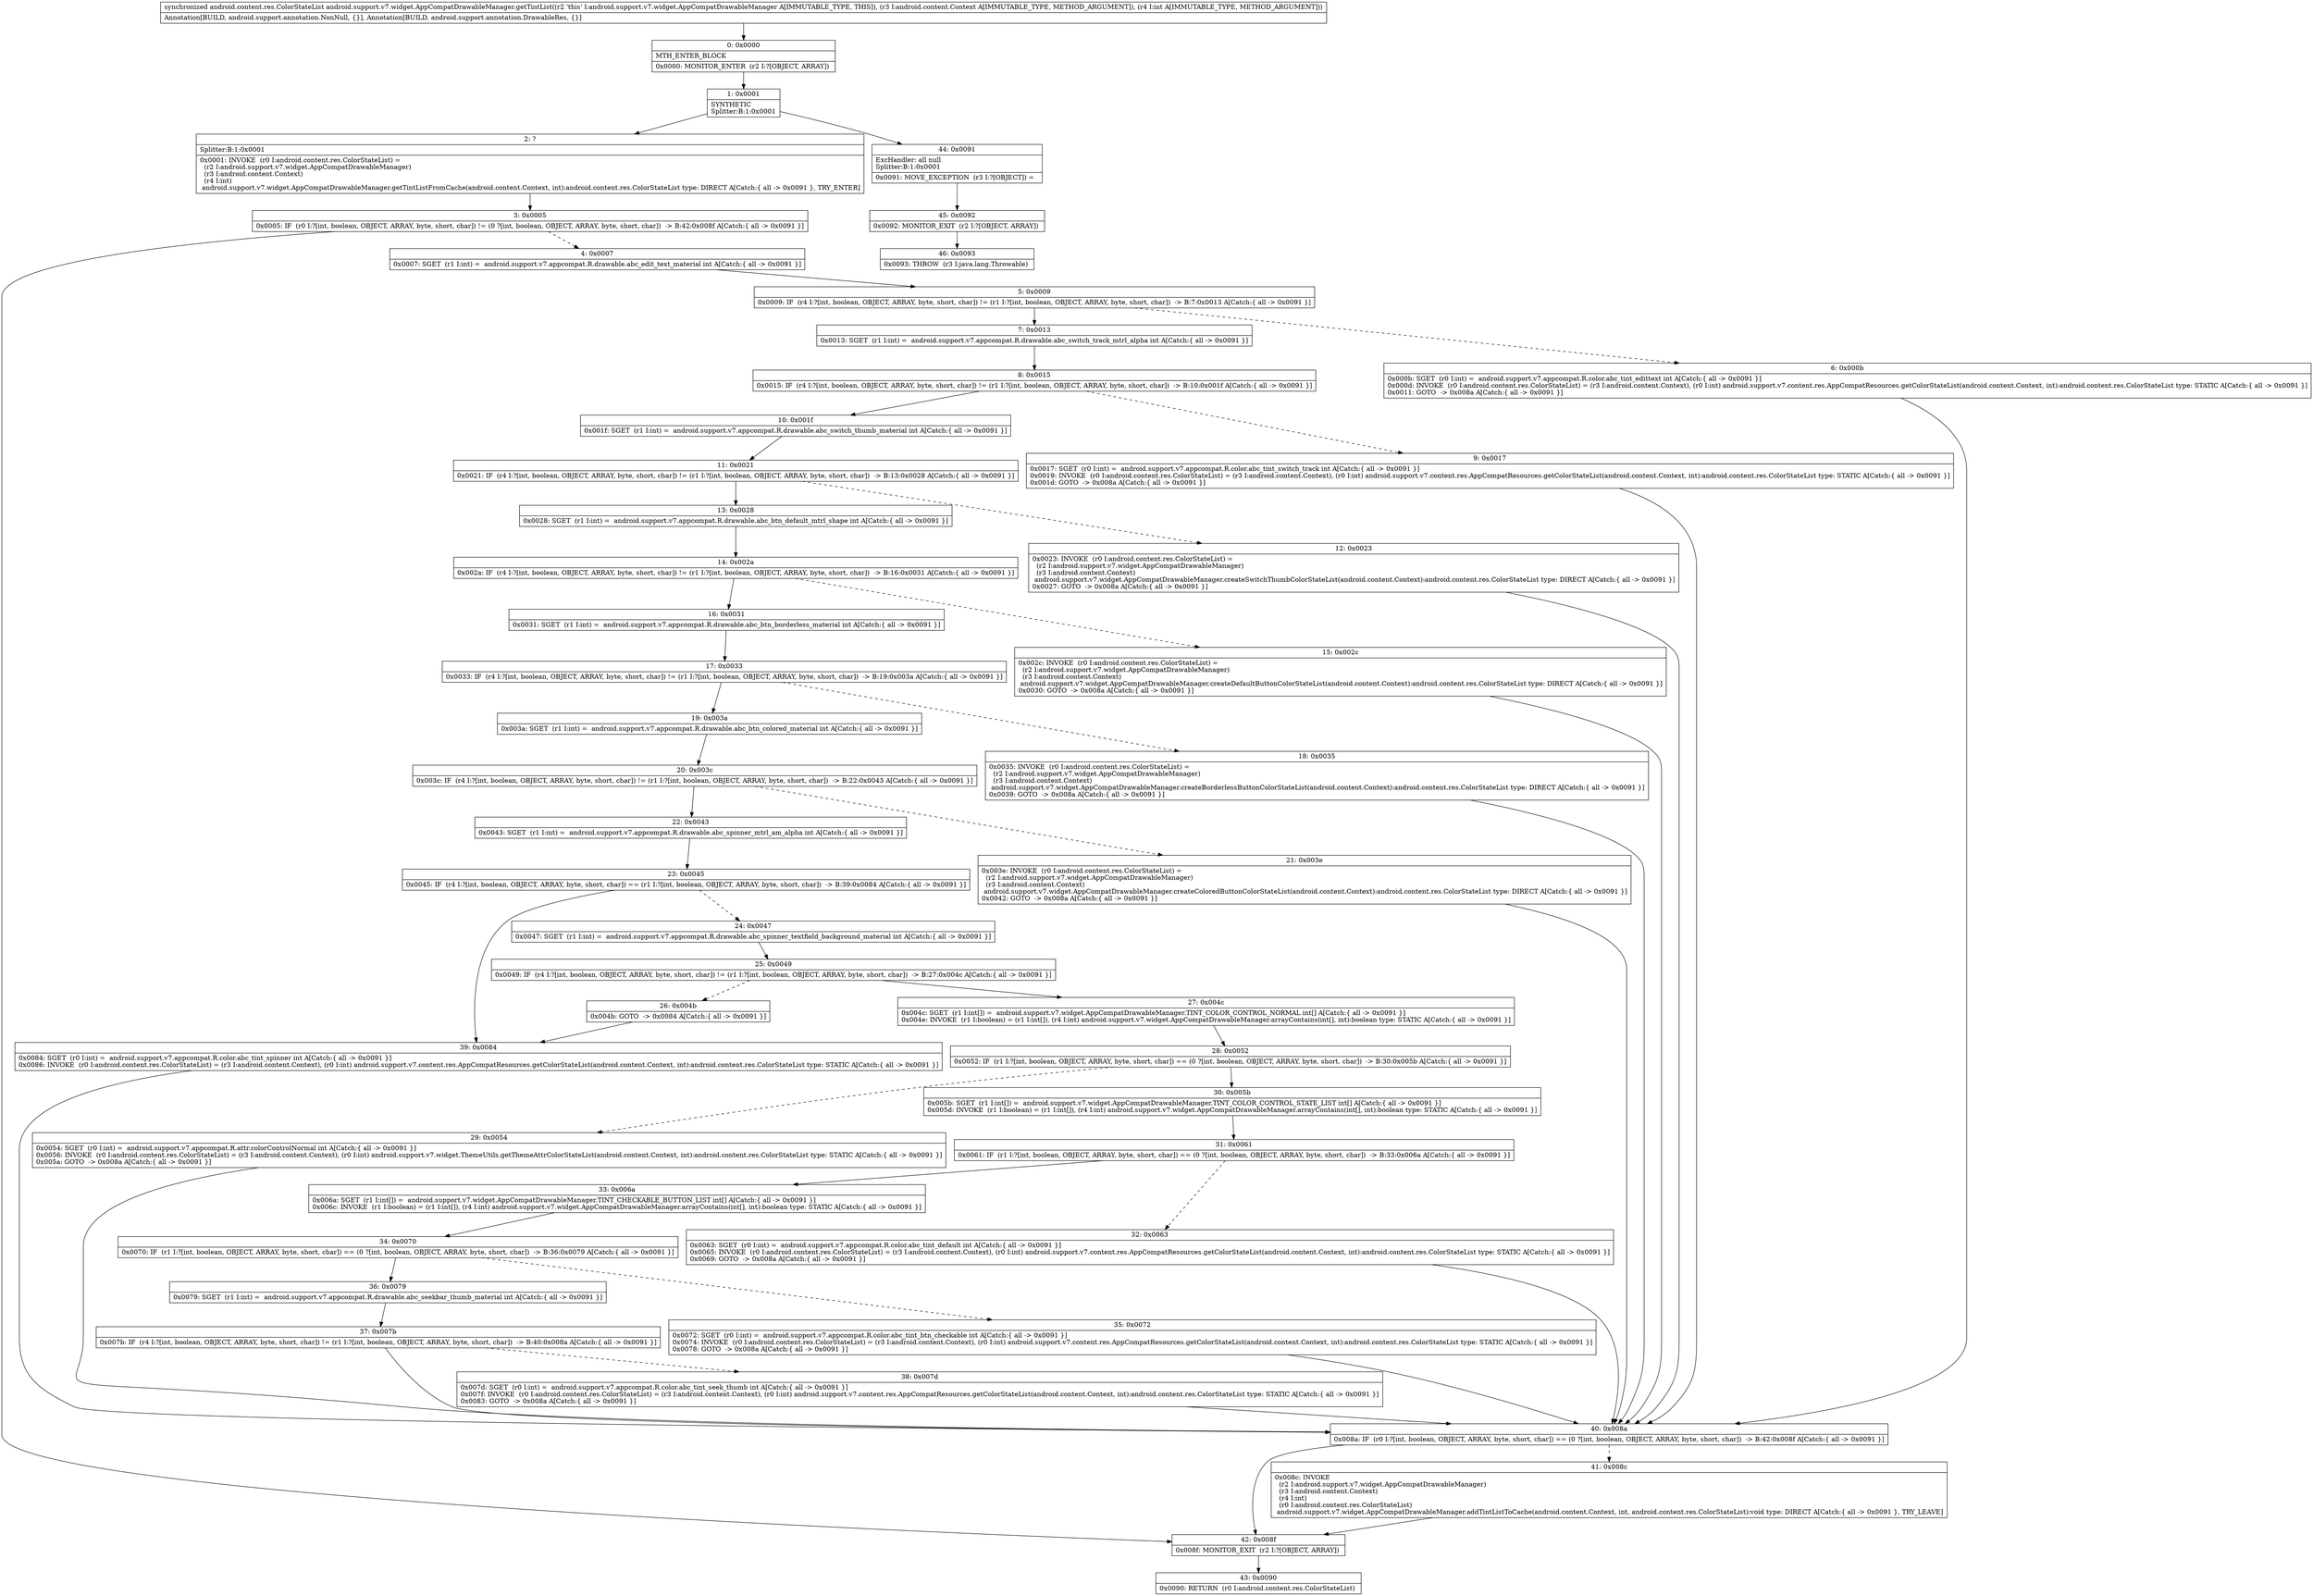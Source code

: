 digraph "CFG forandroid.support.v7.widget.AppCompatDrawableManager.getTintList(Landroid\/content\/Context;I)Landroid\/content\/res\/ColorStateList;" {
Node_0 [shape=record,label="{0\:\ 0x0000|MTH_ENTER_BLOCK\l|0x0000: MONITOR_ENTER  (r2 I:?[OBJECT, ARRAY]) \l}"];
Node_1 [shape=record,label="{1\:\ 0x0001|SYNTHETIC\lSplitter:B:1:0x0001\l}"];
Node_2 [shape=record,label="{2\:\ ?|Splitter:B:1:0x0001\l|0x0001: INVOKE  (r0 I:android.content.res.ColorStateList) = \l  (r2 I:android.support.v7.widget.AppCompatDrawableManager)\l  (r3 I:android.content.Context)\l  (r4 I:int)\l android.support.v7.widget.AppCompatDrawableManager.getTintListFromCache(android.content.Context, int):android.content.res.ColorStateList type: DIRECT A[Catch:\{ all \-\> 0x0091 \}, TRY_ENTER]\l}"];
Node_3 [shape=record,label="{3\:\ 0x0005|0x0005: IF  (r0 I:?[int, boolean, OBJECT, ARRAY, byte, short, char]) != (0 ?[int, boolean, OBJECT, ARRAY, byte, short, char])  \-\> B:42:0x008f A[Catch:\{ all \-\> 0x0091 \}]\l}"];
Node_4 [shape=record,label="{4\:\ 0x0007|0x0007: SGET  (r1 I:int) =  android.support.v7.appcompat.R.drawable.abc_edit_text_material int A[Catch:\{ all \-\> 0x0091 \}]\l}"];
Node_5 [shape=record,label="{5\:\ 0x0009|0x0009: IF  (r4 I:?[int, boolean, OBJECT, ARRAY, byte, short, char]) != (r1 I:?[int, boolean, OBJECT, ARRAY, byte, short, char])  \-\> B:7:0x0013 A[Catch:\{ all \-\> 0x0091 \}]\l}"];
Node_6 [shape=record,label="{6\:\ 0x000b|0x000b: SGET  (r0 I:int) =  android.support.v7.appcompat.R.color.abc_tint_edittext int A[Catch:\{ all \-\> 0x0091 \}]\l0x000d: INVOKE  (r0 I:android.content.res.ColorStateList) = (r3 I:android.content.Context), (r0 I:int) android.support.v7.content.res.AppCompatResources.getColorStateList(android.content.Context, int):android.content.res.ColorStateList type: STATIC A[Catch:\{ all \-\> 0x0091 \}]\l0x0011: GOTO  \-\> 0x008a A[Catch:\{ all \-\> 0x0091 \}]\l}"];
Node_7 [shape=record,label="{7\:\ 0x0013|0x0013: SGET  (r1 I:int) =  android.support.v7.appcompat.R.drawable.abc_switch_track_mtrl_alpha int A[Catch:\{ all \-\> 0x0091 \}]\l}"];
Node_8 [shape=record,label="{8\:\ 0x0015|0x0015: IF  (r4 I:?[int, boolean, OBJECT, ARRAY, byte, short, char]) != (r1 I:?[int, boolean, OBJECT, ARRAY, byte, short, char])  \-\> B:10:0x001f A[Catch:\{ all \-\> 0x0091 \}]\l}"];
Node_9 [shape=record,label="{9\:\ 0x0017|0x0017: SGET  (r0 I:int) =  android.support.v7.appcompat.R.color.abc_tint_switch_track int A[Catch:\{ all \-\> 0x0091 \}]\l0x0019: INVOKE  (r0 I:android.content.res.ColorStateList) = (r3 I:android.content.Context), (r0 I:int) android.support.v7.content.res.AppCompatResources.getColorStateList(android.content.Context, int):android.content.res.ColorStateList type: STATIC A[Catch:\{ all \-\> 0x0091 \}]\l0x001d: GOTO  \-\> 0x008a A[Catch:\{ all \-\> 0x0091 \}]\l}"];
Node_10 [shape=record,label="{10\:\ 0x001f|0x001f: SGET  (r1 I:int) =  android.support.v7.appcompat.R.drawable.abc_switch_thumb_material int A[Catch:\{ all \-\> 0x0091 \}]\l}"];
Node_11 [shape=record,label="{11\:\ 0x0021|0x0021: IF  (r4 I:?[int, boolean, OBJECT, ARRAY, byte, short, char]) != (r1 I:?[int, boolean, OBJECT, ARRAY, byte, short, char])  \-\> B:13:0x0028 A[Catch:\{ all \-\> 0x0091 \}]\l}"];
Node_12 [shape=record,label="{12\:\ 0x0023|0x0023: INVOKE  (r0 I:android.content.res.ColorStateList) = \l  (r2 I:android.support.v7.widget.AppCompatDrawableManager)\l  (r3 I:android.content.Context)\l android.support.v7.widget.AppCompatDrawableManager.createSwitchThumbColorStateList(android.content.Context):android.content.res.ColorStateList type: DIRECT A[Catch:\{ all \-\> 0x0091 \}]\l0x0027: GOTO  \-\> 0x008a A[Catch:\{ all \-\> 0x0091 \}]\l}"];
Node_13 [shape=record,label="{13\:\ 0x0028|0x0028: SGET  (r1 I:int) =  android.support.v7.appcompat.R.drawable.abc_btn_default_mtrl_shape int A[Catch:\{ all \-\> 0x0091 \}]\l}"];
Node_14 [shape=record,label="{14\:\ 0x002a|0x002a: IF  (r4 I:?[int, boolean, OBJECT, ARRAY, byte, short, char]) != (r1 I:?[int, boolean, OBJECT, ARRAY, byte, short, char])  \-\> B:16:0x0031 A[Catch:\{ all \-\> 0x0091 \}]\l}"];
Node_15 [shape=record,label="{15\:\ 0x002c|0x002c: INVOKE  (r0 I:android.content.res.ColorStateList) = \l  (r2 I:android.support.v7.widget.AppCompatDrawableManager)\l  (r3 I:android.content.Context)\l android.support.v7.widget.AppCompatDrawableManager.createDefaultButtonColorStateList(android.content.Context):android.content.res.ColorStateList type: DIRECT A[Catch:\{ all \-\> 0x0091 \}]\l0x0030: GOTO  \-\> 0x008a A[Catch:\{ all \-\> 0x0091 \}]\l}"];
Node_16 [shape=record,label="{16\:\ 0x0031|0x0031: SGET  (r1 I:int) =  android.support.v7.appcompat.R.drawable.abc_btn_borderless_material int A[Catch:\{ all \-\> 0x0091 \}]\l}"];
Node_17 [shape=record,label="{17\:\ 0x0033|0x0033: IF  (r4 I:?[int, boolean, OBJECT, ARRAY, byte, short, char]) != (r1 I:?[int, boolean, OBJECT, ARRAY, byte, short, char])  \-\> B:19:0x003a A[Catch:\{ all \-\> 0x0091 \}]\l}"];
Node_18 [shape=record,label="{18\:\ 0x0035|0x0035: INVOKE  (r0 I:android.content.res.ColorStateList) = \l  (r2 I:android.support.v7.widget.AppCompatDrawableManager)\l  (r3 I:android.content.Context)\l android.support.v7.widget.AppCompatDrawableManager.createBorderlessButtonColorStateList(android.content.Context):android.content.res.ColorStateList type: DIRECT A[Catch:\{ all \-\> 0x0091 \}]\l0x0039: GOTO  \-\> 0x008a A[Catch:\{ all \-\> 0x0091 \}]\l}"];
Node_19 [shape=record,label="{19\:\ 0x003a|0x003a: SGET  (r1 I:int) =  android.support.v7.appcompat.R.drawable.abc_btn_colored_material int A[Catch:\{ all \-\> 0x0091 \}]\l}"];
Node_20 [shape=record,label="{20\:\ 0x003c|0x003c: IF  (r4 I:?[int, boolean, OBJECT, ARRAY, byte, short, char]) != (r1 I:?[int, boolean, OBJECT, ARRAY, byte, short, char])  \-\> B:22:0x0043 A[Catch:\{ all \-\> 0x0091 \}]\l}"];
Node_21 [shape=record,label="{21\:\ 0x003e|0x003e: INVOKE  (r0 I:android.content.res.ColorStateList) = \l  (r2 I:android.support.v7.widget.AppCompatDrawableManager)\l  (r3 I:android.content.Context)\l android.support.v7.widget.AppCompatDrawableManager.createColoredButtonColorStateList(android.content.Context):android.content.res.ColorStateList type: DIRECT A[Catch:\{ all \-\> 0x0091 \}]\l0x0042: GOTO  \-\> 0x008a A[Catch:\{ all \-\> 0x0091 \}]\l}"];
Node_22 [shape=record,label="{22\:\ 0x0043|0x0043: SGET  (r1 I:int) =  android.support.v7.appcompat.R.drawable.abc_spinner_mtrl_am_alpha int A[Catch:\{ all \-\> 0x0091 \}]\l}"];
Node_23 [shape=record,label="{23\:\ 0x0045|0x0045: IF  (r4 I:?[int, boolean, OBJECT, ARRAY, byte, short, char]) == (r1 I:?[int, boolean, OBJECT, ARRAY, byte, short, char])  \-\> B:39:0x0084 A[Catch:\{ all \-\> 0x0091 \}]\l}"];
Node_24 [shape=record,label="{24\:\ 0x0047|0x0047: SGET  (r1 I:int) =  android.support.v7.appcompat.R.drawable.abc_spinner_textfield_background_material int A[Catch:\{ all \-\> 0x0091 \}]\l}"];
Node_25 [shape=record,label="{25\:\ 0x0049|0x0049: IF  (r4 I:?[int, boolean, OBJECT, ARRAY, byte, short, char]) != (r1 I:?[int, boolean, OBJECT, ARRAY, byte, short, char])  \-\> B:27:0x004c A[Catch:\{ all \-\> 0x0091 \}]\l}"];
Node_26 [shape=record,label="{26\:\ 0x004b|0x004b: GOTO  \-\> 0x0084 A[Catch:\{ all \-\> 0x0091 \}]\l}"];
Node_27 [shape=record,label="{27\:\ 0x004c|0x004c: SGET  (r1 I:int[]) =  android.support.v7.widget.AppCompatDrawableManager.TINT_COLOR_CONTROL_NORMAL int[] A[Catch:\{ all \-\> 0x0091 \}]\l0x004e: INVOKE  (r1 I:boolean) = (r1 I:int[]), (r4 I:int) android.support.v7.widget.AppCompatDrawableManager.arrayContains(int[], int):boolean type: STATIC A[Catch:\{ all \-\> 0x0091 \}]\l}"];
Node_28 [shape=record,label="{28\:\ 0x0052|0x0052: IF  (r1 I:?[int, boolean, OBJECT, ARRAY, byte, short, char]) == (0 ?[int, boolean, OBJECT, ARRAY, byte, short, char])  \-\> B:30:0x005b A[Catch:\{ all \-\> 0x0091 \}]\l}"];
Node_29 [shape=record,label="{29\:\ 0x0054|0x0054: SGET  (r0 I:int) =  android.support.v7.appcompat.R.attr.colorControlNormal int A[Catch:\{ all \-\> 0x0091 \}]\l0x0056: INVOKE  (r0 I:android.content.res.ColorStateList) = (r3 I:android.content.Context), (r0 I:int) android.support.v7.widget.ThemeUtils.getThemeAttrColorStateList(android.content.Context, int):android.content.res.ColorStateList type: STATIC A[Catch:\{ all \-\> 0x0091 \}]\l0x005a: GOTO  \-\> 0x008a A[Catch:\{ all \-\> 0x0091 \}]\l}"];
Node_30 [shape=record,label="{30\:\ 0x005b|0x005b: SGET  (r1 I:int[]) =  android.support.v7.widget.AppCompatDrawableManager.TINT_COLOR_CONTROL_STATE_LIST int[] A[Catch:\{ all \-\> 0x0091 \}]\l0x005d: INVOKE  (r1 I:boolean) = (r1 I:int[]), (r4 I:int) android.support.v7.widget.AppCompatDrawableManager.arrayContains(int[], int):boolean type: STATIC A[Catch:\{ all \-\> 0x0091 \}]\l}"];
Node_31 [shape=record,label="{31\:\ 0x0061|0x0061: IF  (r1 I:?[int, boolean, OBJECT, ARRAY, byte, short, char]) == (0 ?[int, boolean, OBJECT, ARRAY, byte, short, char])  \-\> B:33:0x006a A[Catch:\{ all \-\> 0x0091 \}]\l}"];
Node_32 [shape=record,label="{32\:\ 0x0063|0x0063: SGET  (r0 I:int) =  android.support.v7.appcompat.R.color.abc_tint_default int A[Catch:\{ all \-\> 0x0091 \}]\l0x0065: INVOKE  (r0 I:android.content.res.ColorStateList) = (r3 I:android.content.Context), (r0 I:int) android.support.v7.content.res.AppCompatResources.getColorStateList(android.content.Context, int):android.content.res.ColorStateList type: STATIC A[Catch:\{ all \-\> 0x0091 \}]\l0x0069: GOTO  \-\> 0x008a A[Catch:\{ all \-\> 0x0091 \}]\l}"];
Node_33 [shape=record,label="{33\:\ 0x006a|0x006a: SGET  (r1 I:int[]) =  android.support.v7.widget.AppCompatDrawableManager.TINT_CHECKABLE_BUTTON_LIST int[] A[Catch:\{ all \-\> 0x0091 \}]\l0x006c: INVOKE  (r1 I:boolean) = (r1 I:int[]), (r4 I:int) android.support.v7.widget.AppCompatDrawableManager.arrayContains(int[], int):boolean type: STATIC A[Catch:\{ all \-\> 0x0091 \}]\l}"];
Node_34 [shape=record,label="{34\:\ 0x0070|0x0070: IF  (r1 I:?[int, boolean, OBJECT, ARRAY, byte, short, char]) == (0 ?[int, boolean, OBJECT, ARRAY, byte, short, char])  \-\> B:36:0x0079 A[Catch:\{ all \-\> 0x0091 \}]\l}"];
Node_35 [shape=record,label="{35\:\ 0x0072|0x0072: SGET  (r0 I:int) =  android.support.v7.appcompat.R.color.abc_tint_btn_checkable int A[Catch:\{ all \-\> 0x0091 \}]\l0x0074: INVOKE  (r0 I:android.content.res.ColorStateList) = (r3 I:android.content.Context), (r0 I:int) android.support.v7.content.res.AppCompatResources.getColorStateList(android.content.Context, int):android.content.res.ColorStateList type: STATIC A[Catch:\{ all \-\> 0x0091 \}]\l0x0078: GOTO  \-\> 0x008a A[Catch:\{ all \-\> 0x0091 \}]\l}"];
Node_36 [shape=record,label="{36\:\ 0x0079|0x0079: SGET  (r1 I:int) =  android.support.v7.appcompat.R.drawable.abc_seekbar_thumb_material int A[Catch:\{ all \-\> 0x0091 \}]\l}"];
Node_37 [shape=record,label="{37\:\ 0x007b|0x007b: IF  (r4 I:?[int, boolean, OBJECT, ARRAY, byte, short, char]) != (r1 I:?[int, boolean, OBJECT, ARRAY, byte, short, char])  \-\> B:40:0x008a A[Catch:\{ all \-\> 0x0091 \}]\l}"];
Node_38 [shape=record,label="{38\:\ 0x007d|0x007d: SGET  (r0 I:int) =  android.support.v7.appcompat.R.color.abc_tint_seek_thumb int A[Catch:\{ all \-\> 0x0091 \}]\l0x007f: INVOKE  (r0 I:android.content.res.ColorStateList) = (r3 I:android.content.Context), (r0 I:int) android.support.v7.content.res.AppCompatResources.getColorStateList(android.content.Context, int):android.content.res.ColorStateList type: STATIC A[Catch:\{ all \-\> 0x0091 \}]\l0x0083: GOTO  \-\> 0x008a A[Catch:\{ all \-\> 0x0091 \}]\l}"];
Node_39 [shape=record,label="{39\:\ 0x0084|0x0084: SGET  (r0 I:int) =  android.support.v7.appcompat.R.color.abc_tint_spinner int A[Catch:\{ all \-\> 0x0091 \}]\l0x0086: INVOKE  (r0 I:android.content.res.ColorStateList) = (r3 I:android.content.Context), (r0 I:int) android.support.v7.content.res.AppCompatResources.getColorStateList(android.content.Context, int):android.content.res.ColorStateList type: STATIC A[Catch:\{ all \-\> 0x0091 \}]\l}"];
Node_40 [shape=record,label="{40\:\ 0x008a|0x008a: IF  (r0 I:?[int, boolean, OBJECT, ARRAY, byte, short, char]) == (0 ?[int, boolean, OBJECT, ARRAY, byte, short, char])  \-\> B:42:0x008f A[Catch:\{ all \-\> 0x0091 \}]\l}"];
Node_41 [shape=record,label="{41\:\ 0x008c|0x008c: INVOKE  \l  (r2 I:android.support.v7.widget.AppCompatDrawableManager)\l  (r3 I:android.content.Context)\l  (r4 I:int)\l  (r0 I:android.content.res.ColorStateList)\l android.support.v7.widget.AppCompatDrawableManager.addTintListToCache(android.content.Context, int, android.content.res.ColorStateList):void type: DIRECT A[Catch:\{ all \-\> 0x0091 \}, TRY_LEAVE]\l}"];
Node_42 [shape=record,label="{42\:\ 0x008f|0x008f: MONITOR_EXIT  (r2 I:?[OBJECT, ARRAY]) \l}"];
Node_43 [shape=record,label="{43\:\ 0x0090|0x0090: RETURN  (r0 I:android.content.res.ColorStateList) \l}"];
Node_44 [shape=record,label="{44\:\ 0x0091|ExcHandler: all null\lSplitter:B:1:0x0001\l|0x0091: MOVE_EXCEPTION  (r3 I:?[OBJECT]) =  \l}"];
Node_45 [shape=record,label="{45\:\ 0x0092|0x0092: MONITOR_EXIT  (r2 I:?[OBJECT, ARRAY]) \l}"];
Node_46 [shape=record,label="{46\:\ 0x0093|0x0093: THROW  (r3 I:java.lang.Throwable) \l}"];
MethodNode[shape=record,label="{synchronized android.content.res.ColorStateList android.support.v7.widget.AppCompatDrawableManager.getTintList((r2 'this' I:android.support.v7.widget.AppCompatDrawableManager A[IMMUTABLE_TYPE, THIS]), (r3 I:android.content.Context A[IMMUTABLE_TYPE, METHOD_ARGUMENT]), (r4 I:int A[IMMUTABLE_TYPE, METHOD_ARGUMENT]))  | Annotation[BUILD, android.support.annotation.NonNull, \{\}], Annotation[BUILD, android.support.annotation.DrawableRes, \{\}]\l}"];
MethodNode -> Node_0;
Node_0 -> Node_1;
Node_1 -> Node_2;
Node_1 -> Node_44;
Node_2 -> Node_3;
Node_3 -> Node_4[style=dashed];
Node_3 -> Node_42;
Node_4 -> Node_5;
Node_5 -> Node_6[style=dashed];
Node_5 -> Node_7;
Node_6 -> Node_40;
Node_7 -> Node_8;
Node_8 -> Node_9[style=dashed];
Node_8 -> Node_10;
Node_9 -> Node_40;
Node_10 -> Node_11;
Node_11 -> Node_12[style=dashed];
Node_11 -> Node_13;
Node_12 -> Node_40;
Node_13 -> Node_14;
Node_14 -> Node_15[style=dashed];
Node_14 -> Node_16;
Node_15 -> Node_40;
Node_16 -> Node_17;
Node_17 -> Node_18[style=dashed];
Node_17 -> Node_19;
Node_18 -> Node_40;
Node_19 -> Node_20;
Node_20 -> Node_21[style=dashed];
Node_20 -> Node_22;
Node_21 -> Node_40;
Node_22 -> Node_23;
Node_23 -> Node_24[style=dashed];
Node_23 -> Node_39;
Node_24 -> Node_25;
Node_25 -> Node_26[style=dashed];
Node_25 -> Node_27;
Node_26 -> Node_39;
Node_27 -> Node_28;
Node_28 -> Node_29[style=dashed];
Node_28 -> Node_30;
Node_29 -> Node_40;
Node_30 -> Node_31;
Node_31 -> Node_32[style=dashed];
Node_31 -> Node_33;
Node_32 -> Node_40;
Node_33 -> Node_34;
Node_34 -> Node_35[style=dashed];
Node_34 -> Node_36;
Node_35 -> Node_40;
Node_36 -> Node_37;
Node_37 -> Node_38[style=dashed];
Node_37 -> Node_40;
Node_38 -> Node_40;
Node_39 -> Node_40;
Node_40 -> Node_41[style=dashed];
Node_40 -> Node_42;
Node_41 -> Node_42;
Node_42 -> Node_43;
Node_44 -> Node_45;
Node_45 -> Node_46;
}

